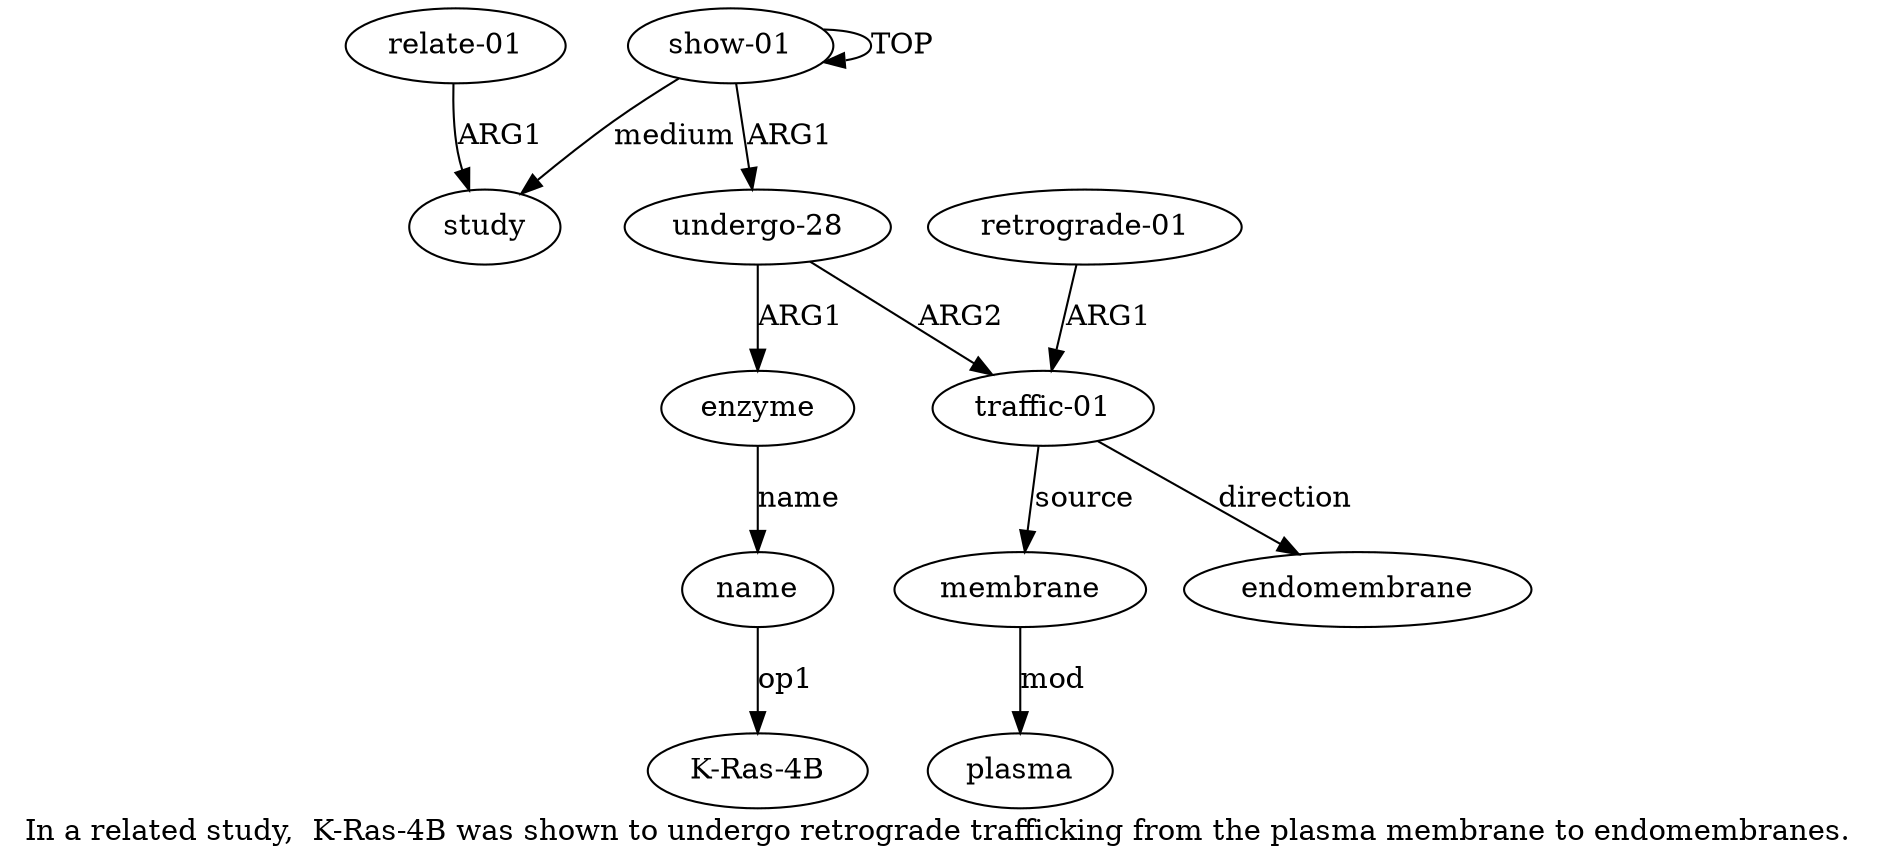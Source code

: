 digraph  {
	graph [label="In a related study,  K-Ras-4B was shown to undergo retrograde trafficking from the plasma membrane to endomembranes."];
	node [label="\N"];
	a10	 [color=black,
		gold_ind=10,
		gold_label="relate-01",
		label="relate-01",
		test_ind=10,
		test_label="relate-01"];
	a9	 [color=black,
		gold_ind=9,
		gold_label=study,
		label=study,
		test_ind=9,
		test_label=study];
	a10 -> a9 [key=0,
	color=black,
	gold_label=ARG1,
	label=ARG1,
	test_label=ARG1];
"a3 K-Ras-4B" [color=black,
	gold_ind=-1,
	gold_label="K-Ras-4B",
	label="K-Ras-4B",
	test_ind=-1,
	test_label="K-Ras-4B"];
a1 [color=black,
	gold_ind=1,
	gold_label="undergo-28",
	label="undergo-28",
	test_ind=1,
	test_label="undergo-28"];
a2 [color=black,
	gold_ind=2,
	gold_label=enzyme,
	label=enzyme,
	test_ind=2,
	test_label=enzyme];
a1 -> a2 [key=0,
color=black,
gold_label=ARG1,
label=ARG1,
test_label=ARG1];
a4 [color=black,
gold_ind=4,
gold_label="traffic-01",
label="traffic-01",
test_ind=4,
test_label="traffic-01"];
a1 -> a4 [key=0,
color=black,
gold_label=ARG2,
label=ARG2,
test_label=ARG2];
a0 [color=black,
gold_ind=0,
gold_label="show-01",
label="show-01",
test_ind=0,
test_label="show-01"];
a0 -> a1 [key=0,
color=black,
gold_label=ARG1,
label=ARG1,
test_label=ARG1];
a0 -> a0 [key=0,
color=black,
gold_label=TOP,
label=TOP,
test_label=TOP];
a0 -> a9 [key=0,
color=black,
gold_label=medium,
label=medium,
test_label=medium];
a3 [color=black,
gold_ind=3,
gold_label=name,
label=name,
test_ind=3,
test_label=name];
a3 -> "a3 K-Ras-4B" [key=0,
color=black,
gold_label=op1,
label=op1,
test_label=op1];
a2 -> a3 [key=0,
color=black,
gold_label=name,
label=name,
test_label=name];
a5 [color=black,
gold_ind=5,
gold_label="retrograde-01",
label="retrograde-01",
test_ind=5,
test_label="retrograde-01"];
a5 -> a4 [key=0,
color=black,
gold_label=ARG1,
label=ARG1,
test_label=ARG1];
a6 [color=black,
gold_ind=6,
gold_label=membrane,
label=membrane,
test_ind=6,
test_label=membrane];
a4 -> a6 [key=0,
color=black,
gold_label=source,
label=source,
test_label=source];
a8 [color=black,
gold_ind=8,
gold_label=endomembrane,
label=endomembrane,
test_ind=8,
test_label=endomembrane];
a4 -> a8 [key=0,
color=black,
gold_label=direction,
label=direction,
test_label=direction];
a7 [color=black,
gold_ind=7,
gold_label=plasma,
label=plasma,
test_ind=7,
test_label=plasma];
a6 -> a7 [key=0,
color=black,
gold_label=mod,
label=mod,
test_label=mod];
}
